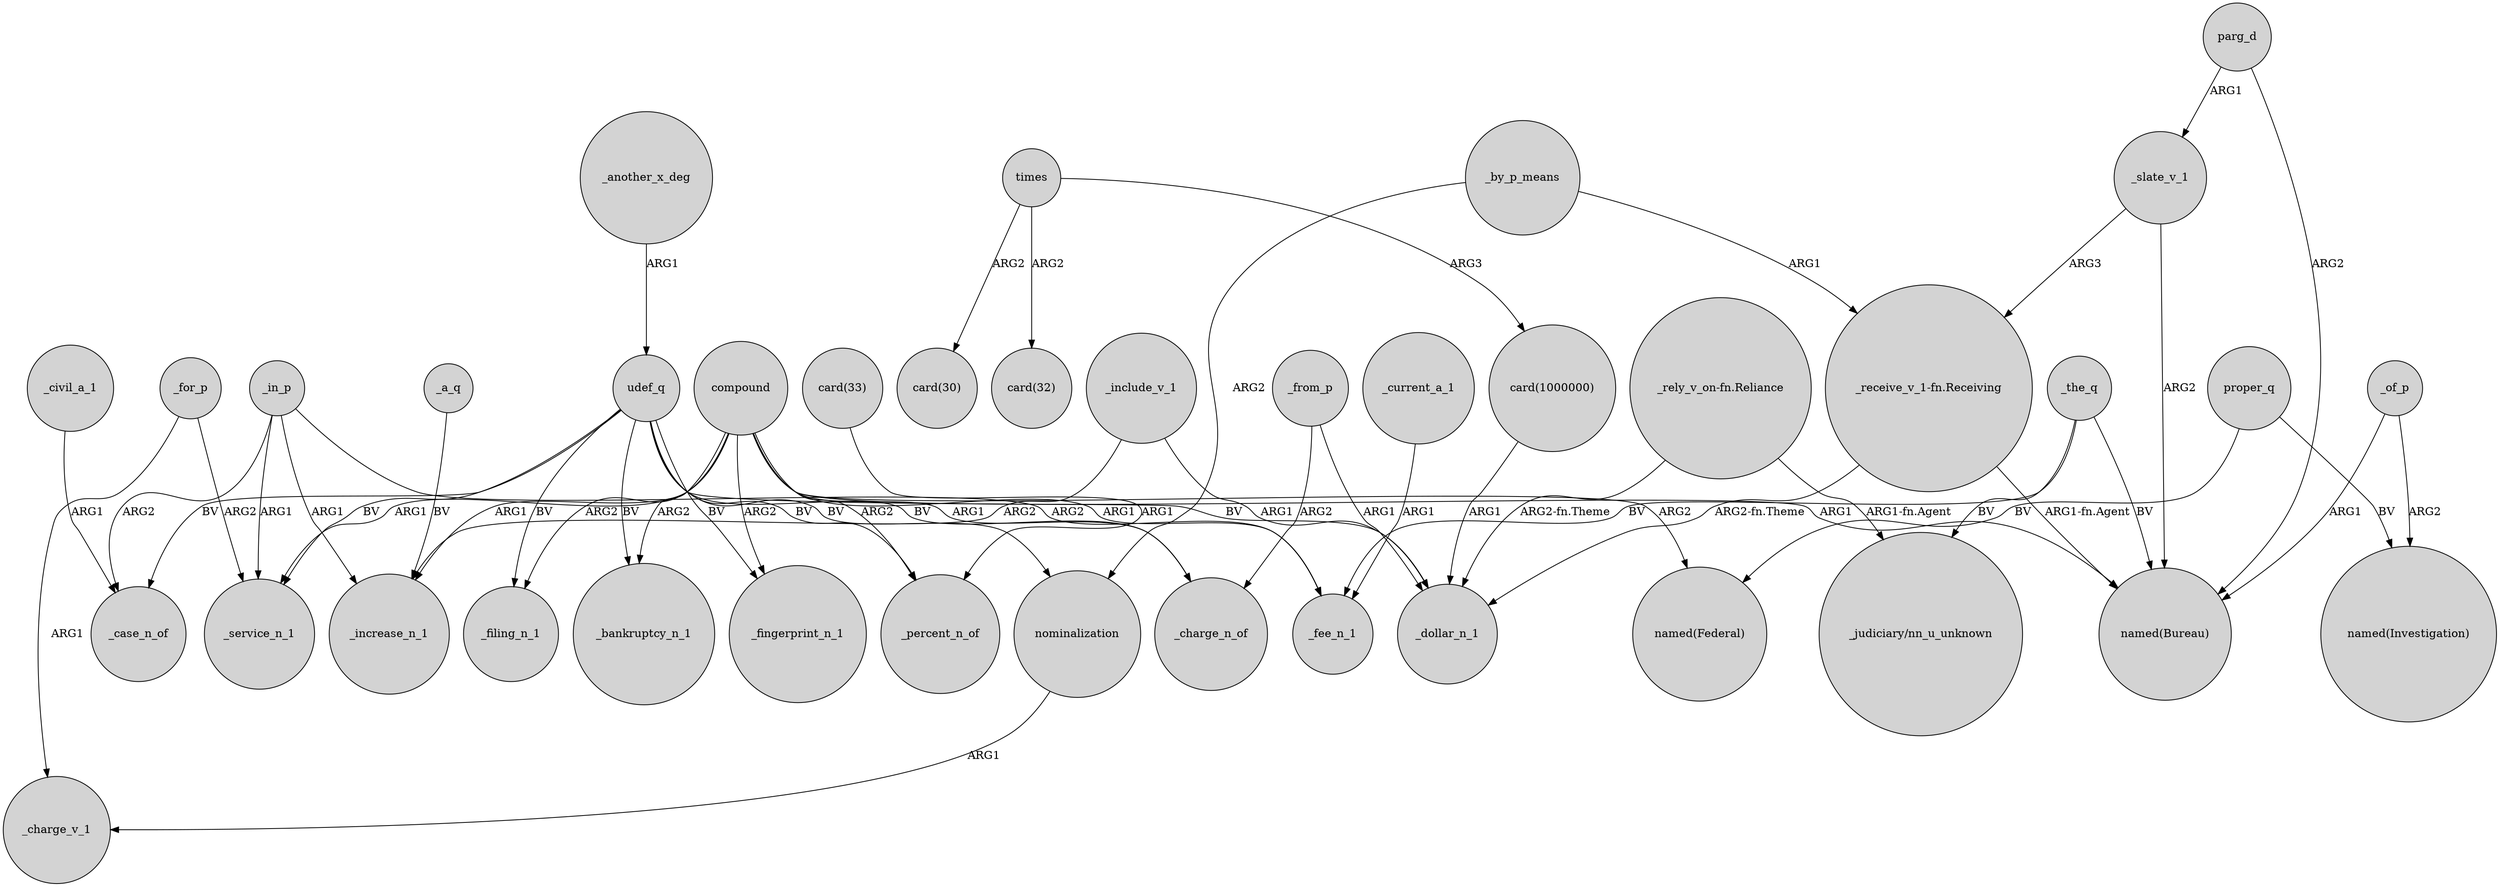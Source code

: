 digraph {
	node [shape=circle style=filled]
	nominalization -> _charge_v_1 [label=ARG1]
	udef_q -> _fingerprint_n_1 [label=BV]
	"card(1000000)" -> _dollar_n_1 [label=ARG1]
	_a_q -> _increase_n_1 [label=BV]
	udef_q -> _bankruptcy_n_1 [label=BV]
	_by_p_means -> nominalization [label=ARG2]
	"_rely_v_on-fn.Reliance" -> "_judiciary/nn_u_unknown" [label="ARG1-fn.Agent"]
	udef_q -> _filing_n_1 [label=BV]
	_another_x_deg -> udef_q [label=ARG1]
	_from_p -> _dollar_n_1 [label=ARG1]
	proper_q -> "named(Investigation)" [label=BV]
	compound -> _fingerprint_n_1 [label=ARG2]
	_slate_v_1 -> "_receive_v_1-fn.Receiving" [label=ARG3]
	compound -> _bankruptcy_n_1 [label=ARG2]
	"_receive_v_1-fn.Receiving" -> "named(Bureau)" [label="ARG1-fn.Agent"]
	_the_q -> _fee_n_1 [label=BV]
	_the_q -> "_judiciary/nn_u_unknown" [label=BV]
	_include_v_1 -> _dollar_n_1 [label=ARG1]
	"card(33)" -> _percent_n_of [label=ARG1]
	parg_d -> _slate_v_1 [label=ARG1]
	"_receive_v_1-fn.Receiving" -> _dollar_n_1 [label="ARG2-fn.Theme"]
	udef_q -> _charge_n_of [label=BV]
	compound -> _percent_n_of [label=ARG2]
	_in_p -> _service_n_1 [label=ARG1]
	_slate_v_1 -> "named(Bureau)" [label=ARG2]
	_current_a_1 -> _fee_n_1 [label=ARG1]
	udef_q -> _service_n_1 [label=BV]
	times -> "card(32)" [label=ARG2]
	times -> "card(1000000)" [label=ARG3]
	_from_p -> _charge_n_of [label=ARG2]
	_of_p -> "named(Bureau)" [label=ARG1]
	compound -> _charge_n_of [label=ARG1]
	_for_p -> _charge_v_1 [label=ARG1]
	times -> "card(30)" [label=ARG2]
	_for_p -> _service_n_1 [label=ARG2]
	_civil_a_1 -> _case_n_of [label=ARG1]
	udef_q -> nominalization [label=BV]
	proper_q -> "named(Federal)" [label=BV]
	_by_p_means -> "_receive_v_1-fn.Receiving" [label=ARG1]
	_in_p -> _case_n_of [label=ARG2]
	compound -> "named(Bureau)" [label=ARG1]
	_the_q -> "named(Bureau)" [label=BV]
	_in_p -> _fee_n_1 [label=ARG2]
	compound -> _increase_n_1 [label=ARG1]
	compound -> _filing_n_1 [label=ARG2]
	"_rely_v_on-fn.Reliance" -> _dollar_n_1 [label="ARG2-fn.Theme"]
	udef_q -> _percent_n_of [label=BV]
	udef_q -> _case_n_of [label=BV]
	parg_d -> "named(Bureau)" [label=ARG2]
	_include_v_1 -> _increase_n_1 [label=ARG2]
	compound -> "named(Federal)" [label=ARG2]
	compound -> _service_n_1 [label=ARG1]
	_in_p -> _increase_n_1 [label=ARG1]
	compound -> _fee_n_1 [label=ARG1]
	_of_p -> "named(Investigation)" [label=ARG2]
	udef_q -> _dollar_n_1 [label=BV]
}
